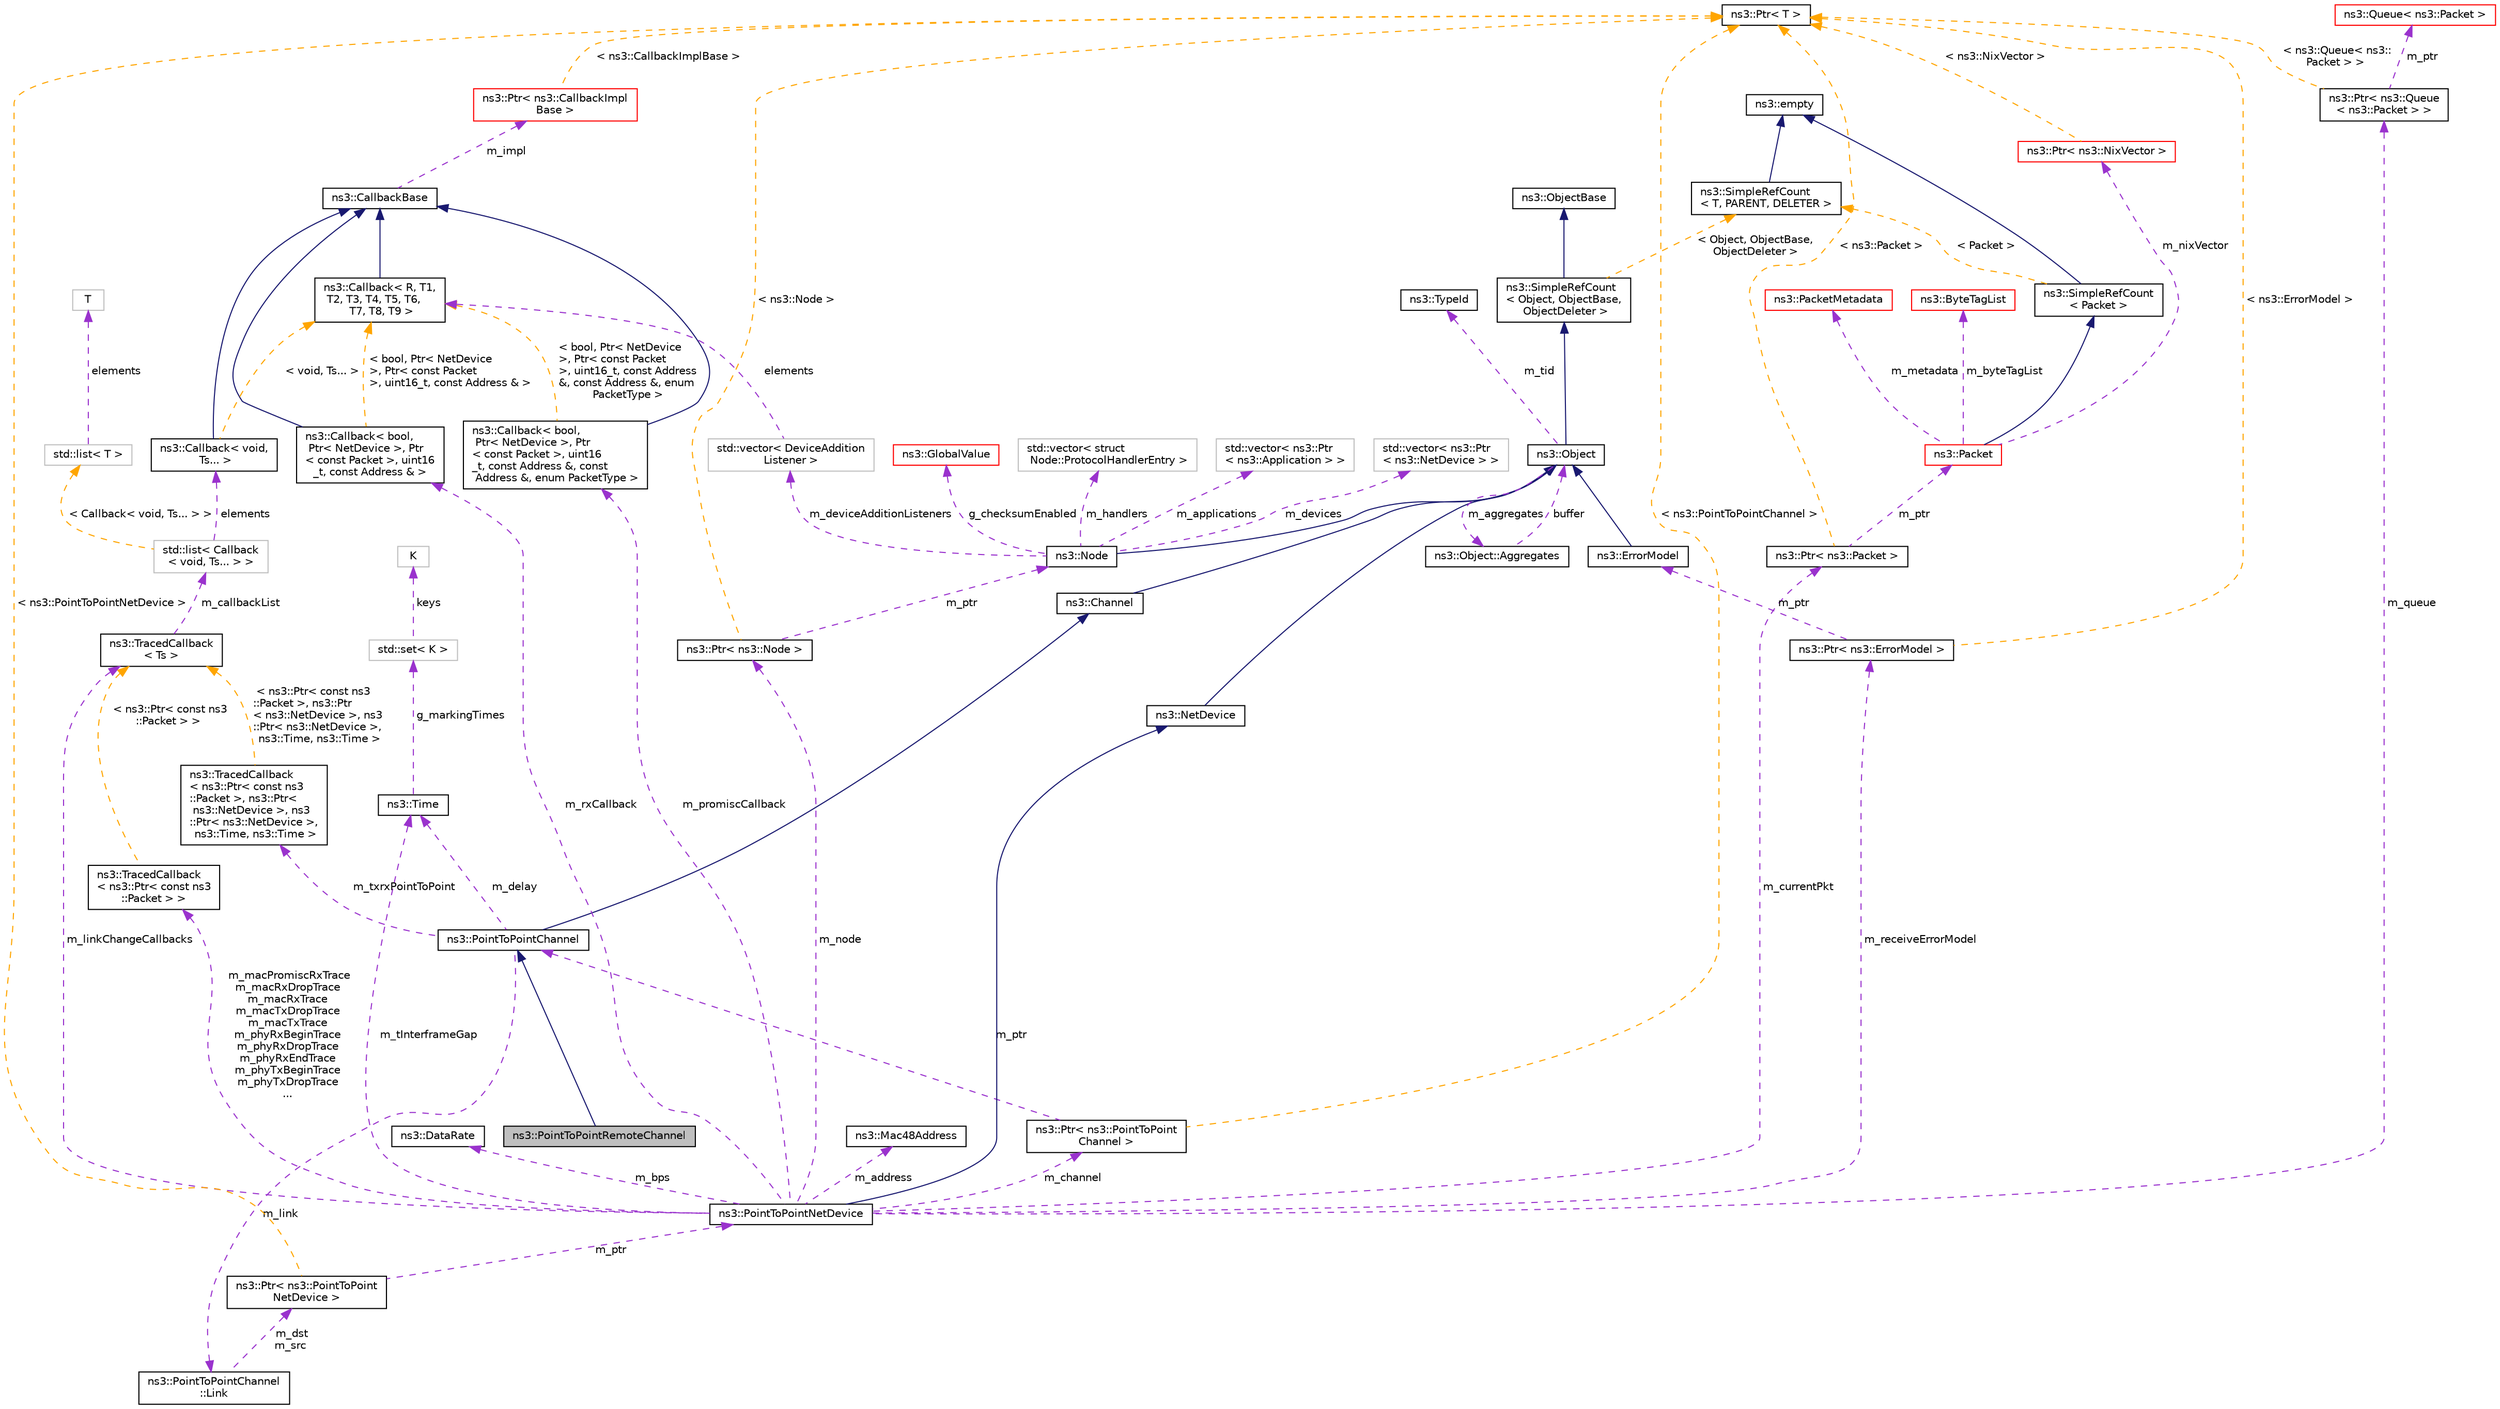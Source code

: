 digraph "ns3::PointToPointRemoteChannel"
{
 // LATEX_PDF_SIZE
  edge [fontname="Helvetica",fontsize="10",labelfontname="Helvetica",labelfontsize="10"];
  node [fontname="Helvetica",fontsize="10",shape=record];
  Node1 [label="ns3::PointToPointRemoteChannel",height=0.2,width=0.4,color="black", fillcolor="grey75", style="filled", fontcolor="black",tooltip="A Remote Point-To-Point Channel."];
  Node2 -> Node1 [dir="back",color="midnightblue",fontsize="10",style="solid",fontname="Helvetica"];
  Node2 [label="ns3::PointToPointChannel",height=0.2,width=0.4,color="black", fillcolor="white", style="filled",URL="$classns3_1_1_point_to_point_channel.html",tooltip="Simple Point To Point Channel."];
  Node3 -> Node2 [dir="back",color="midnightblue",fontsize="10",style="solid",fontname="Helvetica"];
  Node3 [label="ns3::Channel",height=0.2,width=0.4,color="black", fillcolor="white", style="filled",URL="$classns3_1_1_channel.html",tooltip="Abstract Channel Base Class."];
  Node4 -> Node3 [dir="back",color="midnightblue",fontsize="10",style="solid",fontname="Helvetica"];
  Node4 [label="ns3::Object",height=0.2,width=0.4,color="black", fillcolor="white", style="filled",URL="$classns3_1_1_object.html",tooltip="A base class which provides memory management and object aggregation."];
  Node5 -> Node4 [dir="back",color="midnightblue",fontsize="10",style="solid",fontname="Helvetica"];
  Node5 [label="ns3::SimpleRefCount\l\< Object, ObjectBase,\l ObjectDeleter \>",height=0.2,width=0.4,color="black", fillcolor="white", style="filled",URL="$classns3_1_1_simple_ref_count.html",tooltip=" "];
  Node6 -> Node5 [dir="back",color="midnightblue",fontsize="10",style="solid",fontname="Helvetica"];
  Node6 [label="ns3::ObjectBase",height=0.2,width=0.4,color="black", fillcolor="white", style="filled",URL="$classns3_1_1_object_base.html",tooltip="Anchor the ns-3 type and attribute system."];
  Node7 -> Node5 [dir="back",color="orange",fontsize="10",style="dashed",label=" \< Object, ObjectBase,\l ObjectDeleter \>" ,fontname="Helvetica"];
  Node7 [label="ns3::SimpleRefCount\l\< T, PARENT, DELETER \>",height=0.2,width=0.4,color="black", fillcolor="white", style="filled",URL="$classns3_1_1_simple_ref_count.html",tooltip="A template-based reference counting class."];
  Node8 -> Node7 [dir="back",color="midnightblue",fontsize="10",style="solid",fontname="Helvetica"];
  Node8 [label="ns3::empty",height=0.2,width=0.4,color="black", fillcolor="white", style="filled",URL="$classns3_1_1empty.html",tooltip="make Callback use a separate empty type"];
  Node9 -> Node4 [dir="back",color="darkorchid3",fontsize="10",style="dashed",label=" m_tid" ,fontname="Helvetica"];
  Node9 [label="ns3::TypeId",height=0.2,width=0.4,color="black", fillcolor="white", style="filled",URL="$classns3_1_1_type_id.html",tooltip="a unique identifier for an interface."];
  Node10 -> Node4 [dir="back",color="darkorchid3",fontsize="10",style="dashed",label=" m_aggregates" ,fontname="Helvetica"];
  Node10 [label="ns3::Object::Aggregates",height=0.2,width=0.4,color="black", fillcolor="white", style="filled",URL="$structns3_1_1_object_1_1_aggregates.html",tooltip="The list of Objects aggregated to this one."];
  Node4 -> Node10 [dir="back",color="darkorchid3",fontsize="10",style="dashed",label=" buffer" ,fontname="Helvetica"];
  Node11 -> Node2 [dir="back",color="darkorchid3",fontsize="10",style="dashed",label=" m_link" ,fontname="Helvetica"];
  Node11 [label="ns3::PointToPointChannel\l::Link",height=0.2,width=0.4,color="black", fillcolor="white", style="filled",URL="$classns3_1_1_point_to_point_channel_1_1_link.html",tooltip="Wire model for the PointToPointChannel."];
  Node12 -> Node11 [dir="back",color="darkorchid3",fontsize="10",style="dashed",label=" m_dst\nm_src" ,fontname="Helvetica"];
  Node12 [label="ns3::Ptr\< ns3::PointToPoint\lNetDevice \>",height=0.2,width=0.4,color="black", fillcolor="white", style="filled",URL="$classns3_1_1_ptr.html",tooltip=" "];
  Node13 -> Node12 [dir="back",color="darkorchid3",fontsize="10",style="dashed",label=" m_ptr" ,fontname="Helvetica"];
  Node13 [label="ns3::PointToPointNetDevice",height=0.2,width=0.4,color="black", fillcolor="white", style="filled",URL="$classns3_1_1_point_to_point_net_device.html",tooltip="A Device for a Point to Point Network Link."];
  Node14 -> Node13 [dir="back",color="midnightblue",fontsize="10",style="solid",fontname="Helvetica"];
  Node14 [label="ns3::NetDevice",height=0.2,width=0.4,color="black", fillcolor="white", style="filled",URL="$classns3_1_1_net_device.html",tooltip="Network layer to device interface."];
  Node4 -> Node14 [dir="back",color="midnightblue",fontsize="10",style="solid",fontname="Helvetica"];
  Node15 -> Node13 [dir="back",color="darkorchid3",fontsize="10",style="dashed",label=" m_address" ,fontname="Helvetica"];
  Node15 [label="ns3::Mac48Address",height=0.2,width=0.4,color="black", fillcolor="white", style="filled",URL="$classns3_1_1_mac48_address.html",tooltip="an EUI-48 address"];
  Node16 -> Node13 [dir="back",color="darkorchid3",fontsize="10",style="dashed",label=" m_macPromiscRxTrace\nm_macRxDropTrace\nm_macRxTrace\nm_macTxDropTrace\nm_macTxTrace\nm_phyRxBeginTrace\nm_phyRxDropTrace\nm_phyRxEndTrace\nm_phyTxBeginTrace\nm_phyTxDropTrace\n..." ,fontname="Helvetica"];
  Node16 [label="ns3::TracedCallback\l\< ns3::Ptr\< const ns3\l::Packet \> \>",height=0.2,width=0.4,color="black", fillcolor="white", style="filled",URL="$classns3_1_1_traced_callback.html",tooltip=" "];
  Node17 -> Node16 [dir="back",color="orange",fontsize="10",style="dashed",label=" \< ns3::Ptr\< const ns3\l::Packet \> \>" ,fontname="Helvetica"];
  Node17 [label="ns3::TracedCallback\l\< Ts \>",height=0.2,width=0.4,color="black", fillcolor="white", style="filled",URL="$classns3_1_1_traced_callback.html",tooltip="Forward calls to a chain of Callback."];
  Node18 -> Node17 [dir="back",color="darkorchid3",fontsize="10",style="dashed",label=" m_callbackList" ,fontname="Helvetica"];
  Node18 [label="std::list\< Callback\l\< void, Ts... \> \>",height=0.2,width=0.4,color="grey75", fillcolor="white", style="filled",tooltip=" "];
  Node19 -> Node18 [dir="back",color="darkorchid3",fontsize="10",style="dashed",label=" elements" ,fontname="Helvetica"];
  Node19 [label="ns3::Callback\< void,\l Ts... \>",height=0.2,width=0.4,color="black", fillcolor="white", style="filled",URL="$classns3_1_1_callback.html",tooltip=" "];
  Node20 -> Node19 [dir="back",color="midnightblue",fontsize="10",style="solid",fontname="Helvetica"];
  Node20 [label="ns3::CallbackBase",height=0.2,width=0.4,color="black", fillcolor="white", style="filled",URL="$classns3_1_1_callback_base.html",tooltip="Base class for Callback class."];
  Node21 -> Node20 [dir="back",color="darkorchid3",fontsize="10",style="dashed",label=" m_impl" ,fontname="Helvetica"];
  Node21 [label="ns3::Ptr\< ns3::CallbackImpl\lBase \>",height=0.2,width=0.4,color="red", fillcolor="white", style="filled",URL="$classns3_1_1_ptr.html",tooltip=" "];
  Node24 -> Node21 [dir="back",color="orange",fontsize="10",style="dashed",label=" \< ns3::CallbackImplBase \>" ,fontname="Helvetica"];
  Node24 [label="ns3::Ptr\< T \>",height=0.2,width=0.4,color="black", fillcolor="white", style="filled",URL="$classns3_1_1_ptr.html",tooltip="Smart pointer class similar to boost::intrusive_ptr."];
  Node25 -> Node19 [dir="back",color="orange",fontsize="10",style="dashed",label=" \< void, Ts... \>" ,fontname="Helvetica"];
  Node25 [label="ns3::Callback\< R, T1,\l T2, T3, T4, T5, T6,\l T7, T8, T9 \>",height=0.2,width=0.4,color="black", fillcolor="white", style="filled",URL="$classns3_1_1_callback.html",tooltip="Callback template class."];
  Node20 -> Node25 [dir="back",color="midnightblue",fontsize="10",style="solid",fontname="Helvetica"];
  Node26 -> Node18 [dir="back",color="orange",fontsize="10",style="dashed",label=" \< Callback\< void, Ts... \> \>" ,fontname="Helvetica"];
  Node26 [label="std::list\< T \>",height=0.2,width=0.4,color="grey75", fillcolor="white", style="filled",tooltip=" "];
  Node27 -> Node26 [dir="back",color="darkorchid3",fontsize="10",style="dashed",label=" elements" ,fontname="Helvetica"];
  Node27 [label="T",height=0.2,width=0.4,color="grey75", fillcolor="white", style="filled",tooltip=" "];
  Node28 -> Node13 [dir="back",color="darkorchid3",fontsize="10",style="dashed",label=" m_bps" ,fontname="Helvetica"];
  Node28 [label="ns3::DataRate",height=0.2,width=0.4,color="black", fillcolor="white", style="filled",URL="$classns3_1_1_data_rate.html",tooltip="Class for representing data rates."];
  Node29 -> Node13 [dir="back",color="darkorchid3",fontsize="10",style="dashed",label=" m_promiscCallback" ,fontname="Helvetica"];
  Node29 [label="ns3::Callback\< bool,\l Ptr\< NetDevice \>, Ptr\l\< const Packet \>, uint16\l_t, const Address &, const\l Address &, enum PacketType \>",height=0.2,width=0.4,color="black", fillcolor="white", style="filled",URL="$classns3_1_1_callback.html",tooltip=" "];
  Node20 -> Node29 [dir="back",color="midnightblue",fontsize="10",style="solid",fontname="Helvetica"];
  Node25 -> Node29 [dir="back",color="orange",fontsize="10",style="dashed",label=" \< bool, Ptr\< NetDevice\l \>, Ptr\< const Packet\l \>, uint16_t, const Address\l &, const Address &, enum\l PacketType \>" ,fontname="Helvetica"];
  Node30 -> Node13 [dir="back",color="darkorchid3",fontsize="10",style="dashed",label=" m_node" ,fontname="Helvetica"];
  Node30 [label="ns3::Ptr\< ns3::Node \>",height=0.2,width=0.4,color="black", fillcolor="white", style="filled",URL="$classns3_1_1_ptr.html",tooltip=" "];
  Node31 -> Node30 [dir="back",color="darkorchid3",fontsize="10",style="dashed",label=" m_ptr" ,fontname="Helvetica"];
  Node31 [label="ns3::Node",height=0.2,width=0.4,color="black", fillcolor="white", style="filled",URL="$classns3_1_1_node.html",tooltip="A network Node."];
  Node4 -> Node31 [dir="back",color="midnightblue",fontsize="10",style="solid",fontname="Helvetica"];
  Node32 -> Node31 [dir="back",color="darkorchid3",fontsize="10",style="dashed",label=" m_applications" ,fontname="Helvetica"];
  Node32 [label="std::vector\< ns3::Ptr\l\< ns3::Application \> \>",height=0.2,width=0.4,color="grey75", fillcolor="white", style="filled",tooltip=" "];
  Node43 -> Node31 [dir="back",color="darkorchid3",fontsize="10",style="dashed",label=" m_devices" ,fontname="Helvetica"];
  Node43 [label="std::vector\< ns3::Ptr\l\< ns3::NetDevice \> \>",height=0.2,width=0.4,color="grey75", fillcolor="white", style="filled",tooltip=" "];
  Node45 -> Node31 [dir="back",color="darkorchid3",fontsize="10",style="dashed",label=" g_checksumEnabled" ,fontname="Helvetica"];
  Node45 [label="ns3::GlobalValue",height=0.2,width=0.4,color="red", fillcolor="white", style="filled",URL="$classns3_1_1_global_value.html",tooltip="Hold a so-called 'global value'."];
  Node54 -> Node31 [dir="back",color="darkorchid3",fontsize="10",style="dashed",label=" m_handlers" ,fontname="Helvetica"];
  Node54 [label="std::vector\< struct\l Node::ProtocolHandlerEntry \>",height=0.2,width=0.4,color="grey75", fillcolor="white", style="filled",tooltip=" "];
  Node57 -> Node31 [dir="back",color="darkorchid3",fontsize="10",style="dashed",label=" m_deviceAdditionListeners" ,fontname="Helvetica"];
  Node57 [label="std::vector\< DeviceAddition\lListener \>",height=0.2,width=0.4,color="grey75", fillcolor="white", style="filled",tooltip=" "];
  Node25 -> Node57 [dir="back",color="darkorchid3",fontsize="10",style="dashed",label=" elements" ,fontname="Helvetica"];
  Node24 -> Node30 [dir="back",color="orange",fontsize="10",style="dashed",label=" \< ns3::Node \>" ,fontname="Helvetica"];
  Node17 -> Node13 [dir="back",color="darkorchid3",fontsize="10",style="dashed",label=" m_linkChangeCallbacks" ,fontname="Helvetica"];
  Node58 -> Node13 [dir="back",color="darkorchid3",fontsize="10",style="dashed",label=" m_rxCallback" ,fontname="Helvetica"];
  Node58 [label="ns3::Callback\< bool,\l Ptr\< NetDevice \>, Ptr\l\< const Packet \>, uint16\l_t, const Address & \>",height=0.2,width=0.4,color="black", fillcolor="white", style="filled",URL="$classns3_1_1_callback.html",tooltip=" "];
  Node20 -> Node58 [dir="back",color="midnightblue",fontsize="10",style="solid",fontname="Helvetica"];
  Node25 -> Node58 [dir="back",color="orange",fontsize="10",style="dashed",label=" \< bool, Ptr\< NetDevice\l \>, Ptr\< const Packet\l \>, uint16_t, const Address & \>" ,fontname="Helvetica"];
  Node39 -> Node13 [dir="back",color="darkorchid3",fontsize="10",style="dashed",label=" m_tInterframeGap" ,fontname="Helvetica"];
  Node39 [label="ns3::Time",height=0.2,width=0.4,color="black", fillcolor="white", style="filled",URL="$classns3_1_1_time.html",tooltip="Simulation virtual time values and global simulation resolution."];
  Node40 -> Node39 [dir="back",color="darkorchid3",fontsize="10",style="dashed",label=" g_markingTimes" ,fontname="Helvetica"];
  Node40 [label="std::set\< K \>",height=0.2,width=0.4,color="grey75", fillcolor="white", style="filled",tooltip=" "];
  Node41 -> Node40 [dir="back",color="darkorchid3",fontsize="10",style="dashed",label=" keys" ,fontname="Helvetica"];
  Node41 [label="K",height=0.2,width=0.4,color="grey75", fillcolor="white", style="filled",tooltip=" "];
  Node59 -> Node13 [dir="back",color="darkorchid3",fontsize="10",style="dashed",label=" m_currentPkt" ,fontname="Helvetica"];
  Node59 [label="ns3::Ptr\< ns3::Packet \>",height=0.2,width=0.4,color="black", fillcolor="white", style="filled",URL="$classns3_1_1_ptr.html",tooltip=" "];
  Node60 -> Node59 [dir="back",color="darkorchid3",fontsize="10",style="dashed",label=" m_ptr" ,fontname="Helvetica"];
  Node60 [label="ns3::Packet",height=0.2,width=0.4,color="red", fillcolor="white", style="filled",URL="$classns3_1_1_packet.html",tooltip="network packets"];
  Node61 -> Node60 [dir="back",color="midnightblue",fontsize="10",style="solid",fontname="Helvetica"];
  Node61 [label="ns3::SimpleRefCount\l\< Packet \>",height=0.2,width=0.4,color="black", fillcolor="white", style="filled",URL="$classns3_1_1_simple_ref_count.html",tooltip=" "];
  Node8 -> Node61 [dir="back",color="midnightblue",fontsize="10",style="solid",fontname="Helvetica"];
  Node7 -> Node61 [dir="back",color="orange",fontsize="10",style="dashed",label=" \< Packet \>" ,fontname="Helvetica"];
  Node62 -> Node60 [dir="back",color="darkorchid3",fontsize="10",style="dashed",label=" m_nixVector" ,fontname="Helvetica"];
  Node62 [label="ns3::Ptr\< ns3::NixVector \>",height=0.2,width=0.4,color="red", fillcolor="white", style="filled",URL="$classns3_1_1_ptr.html",tooltip=" "];
  Node24 -> Node62 [dir="back",color="orange",fontsize="10",style="dashed",label=" \< ns3::NixVector \>" ,fontname="Helvetica"];
  Node66 -> Node60 [dir="back",color="darkorchid3",fontsize="10",style="dashed",label=" m_metadata" ,fontname="Helvetica"];
  Node66 [label="ns3::PacketMetadata",height=0.2,width=0.4,color="red", fillcolor="white", style="filled",URL="$classns3_1_1_packet_metadata.html",tooltip="Handle packet metadata about packet headers and trailers."];
  Node69 -> Node60 [dir="back",color="darkorchid3",fontsize="10",style="dashed",label=" m_byteTagList" ,fontname="Helvetica"];
  Node69 [label="ns3::ByteTagList",height=0.2,width=0.4,color="red", fillcolor="white", style="filled",URL="$classns3_1_1_byte_tag_list.html",tooltip="keep track of the byte tags stored in a packet."];
  Node24 -> Node59 [dir="back",color="orange",fontsize="10",style="dashed",label=" \< ns3::Packet \>" ,fontname="Helvetica"];
  Node76 -> Node13 [dir="back",color="darkorchid3",fontsize="10",style="dashed",label=" m_channel" ,fontname="Helvetica"];
  Node76 [label="ns3::Ptr\< ns3::PointToPoint\lChannel \>",height=0.2,width=0.4,color="black", fillcolor="white", style="filled",URL="$classns3_1_1_ptr.html",tooltip=" "];
  Node2 -> Node76 [dir="back",color="darkorchid3",fontsize="10",style="dashed",label=" m_ptr" ,fontname="Helvetica"];
  Node24 -> Node76 [dir="back",color="orange",fontsize="10",style="dashed",label=" \< ns3::PointToPointChannel \>" ,fontname="Helvetica"];
  Node77 -> Node13 [dir="back",color="darkorchid3",fontsize="10",style="dashed",label=" m_queue" ,fontname="Helvetica"];
  Node77 [label="ns3::Ptr\< ns3::Queue\l\< ns3::Packet \> \>",height=0.2,width=0.4,color="black", fillcolor="white", style="filled",URL="$classns3_1_1_ptr.html",tooltip=" "];
  Node78 -> Node77 [dir="back",color="darkorchid3",fontsize="10",style="dashed",label=" m_ptr" ,fontname="Helvetica"];
  Node78 [label="ns3::Queue\< ns3::Packet \>",height=0.2,width=0.4,color="red", fillcolor="white", style="filled",URL="$classns3_1_1_queue.html",tooltip=" "];
  Node24 -> Node77 [dir="back",color="orange",fontsize="10",style="dashed",label=" \< ns3::Queue\< ns3::\lPacket \> \>" ,fontname="Helvetica"];
  Node88 -> Node13 [dir="back",color="darkorchid3",fontsize="10",style="dashed",label=" m_receiveErrorModel" ,fontname="Helvetica"];
  Node88 [label="ns3::Ptr\< ns3::ErrorModel \>",height=0.2,width=0.4,color="black", fillcolor="white", style="filled",URL="$classns3_1_1_ptr.html",tooltip=" "];
  Node89 -> Node88 [dir="back",color="darkorchid3",fontsize="10",style="dashed",label=" m_ptr" ,fontname="Helvetica"];
  Node89 [label="ns3::ErrorModel",height=0.2,width=0.4,color="black", fillcolor="white", style="filled",URL="$classns3_1_1_error_model.html",tooltip="General error model that can be used to corrupt packets."];
  Node4 -> Node89 [dir="back",color="midnightblue",fontsize="10",style="solid",fontname="Helvetica"];
  Node24 -> Node88 [dir="back",color="orange",fontsize="10",style="dashed",label=" \< ns3::ErrorModel \>" ,fontname="Helvetica"];
  Node24 -> Node12 [dir="back",color="orange",fontsize="10",style="dashed",label=" \< ns3::PointToPointNetDevice \>" ,fontname="Helvetica"];
  Node39 -> Node2 [dir="back",color="darkorchid3",fontsize="10",style="dashed",label=" m_delay" ,fontname="Helvetica"];
  Node90 -> Node2 [dir="back",color="darkorchid3",fontsize="10",style="dashed",label=" m_txrxPointToPoint" ,fontname="Helvetica"];
  Node90 [label="ns3::TracedCallback\l\< ns3::Ptr\< const ns3\l::Packet \>, ns3::Ptr\<\l ns3::NetDevice \>, ns3\l::Ptr\< ns3::NetDevice \>,\l ns3::Time, ns3::Time \>",height=0.2,width=0.4,color="black", fillcolor="white", style="filled",URL="$classns3_1_1_traced_callback.html",tooltip=" "];
  Node17 -> Node90 [dir="back",color="orange",fontsize="10",style="dashed",label=" \< ns3::Ptr\< const ns3\l::Packet \>, ns3::Ptr\l\< ns3::NetDevice \>, ns3\l::Ptr\< ns3::NetDevice \>,\l ns3::Time, ns3::Time \>" ,fontname="Helvetica"];
}

